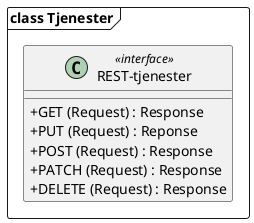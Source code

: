 @startuml
skinparam classAttributeIconSize 0

package "class Tjenester" <<Frame>> {

class REST-tjenester << interface >> {
  +GET (Request) : Response
  +PUT (Request) : Reponse
  +POST (Request) : Response
  +PATCH (Request) : Response
  +DELETE (Request) : Response
}

}
@enduml
